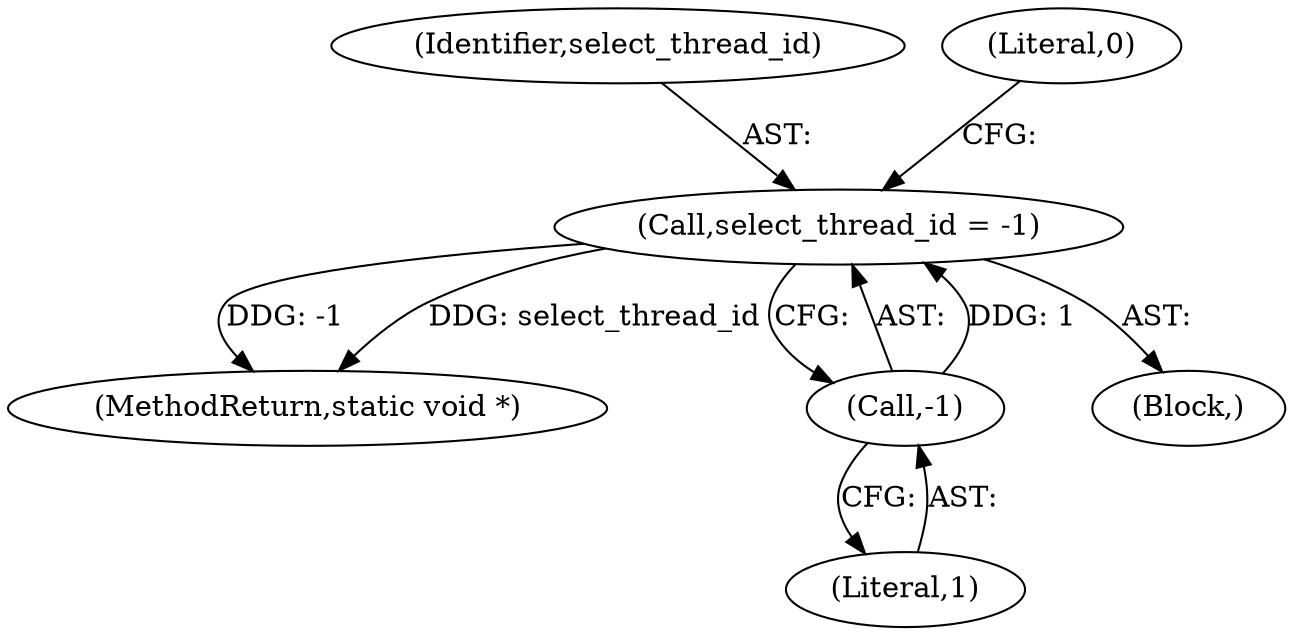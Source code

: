 digraph "0_Android_472271b153c5dc53c28beac55480a8d8434b2d5c_19@API" {
"1000160" [label="(Call,select_thread_id = -1)"];
"1000162" [label="(Call,-1)"];
"1000163" [label="(Literal,1)"];
"1000161" [label="(Identifier,select_thread_id)"];
"1000225" [label="(MethodReturn,static void *)"];
"1000156" [label="(Block,)"];
"1000160" [label="(Call,select_thread_id = -1)"];
"1000162" [label="(Call,-1)"];
"1000165" [label="(Literal,0)"];
"1000160" -> "1000156"  [label="AST: "];
"1000160" -> "1000162"  [label="CFG: "];
"1000161" -> "1000160"  [label="AST: "];
"1000162" -> "1000160"  [label="AST: "];
"1000165" -> "1000160"  [label="CFG: "];
"1000160" -> "1000225"  [label="DDG: -1"];
"1000160" -> "1000225"  [label="DDG: select_thread_id"];
"1000162" -> "1000160"  [label="DDG: 1"];
"1000162" -> "1000163"  [label="CFG: "];
"1000163" -> "1000162"  [label="AST: "];
}
